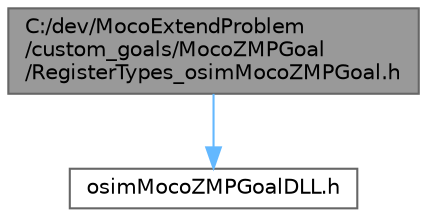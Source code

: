 digraph "C:/dev/MocoExtendProblem/custom_goals/MocoZMPGoal/RegisterTypes_osimMocoZMPGoal.h"
{
 // LATEX_PDF_SIZE
  bgcolor="transparent";
  edge [fontname=Helvetica,fontsize=10,labelfontname=Helvetica,labelfontsize=10];
  node [fontname=Helvetica,fontsize=10,shape=box,height=0.2,width=0.4];
  Node1 [id="Node000001",label="C:/dev/MocoExtendProblem\l/custom_goals/MocoZMPGoal\l/RegisterTypes_osimMocoZMPGoal.h",height=0.2,width=0.4,color="gray40", fillcolor="grey60", style="filled", fontcolor="black",tooltip=" "];
  Node1 -> Node2 [id="edge1_Node000001_Node000002",color="steelblue1",style="solid",tooltip=" "];
  Node2 [id="Node000002",label="osimMocoZMPGoalDLL.h",height=0.2,width=0.4,color="grey40", fillcolor="white", style="filled",URL="$_moco_z_m_p_goal_2osim_moco_z_m_p_goal_d_l_l_8h.html",tooltip=" "];
}
